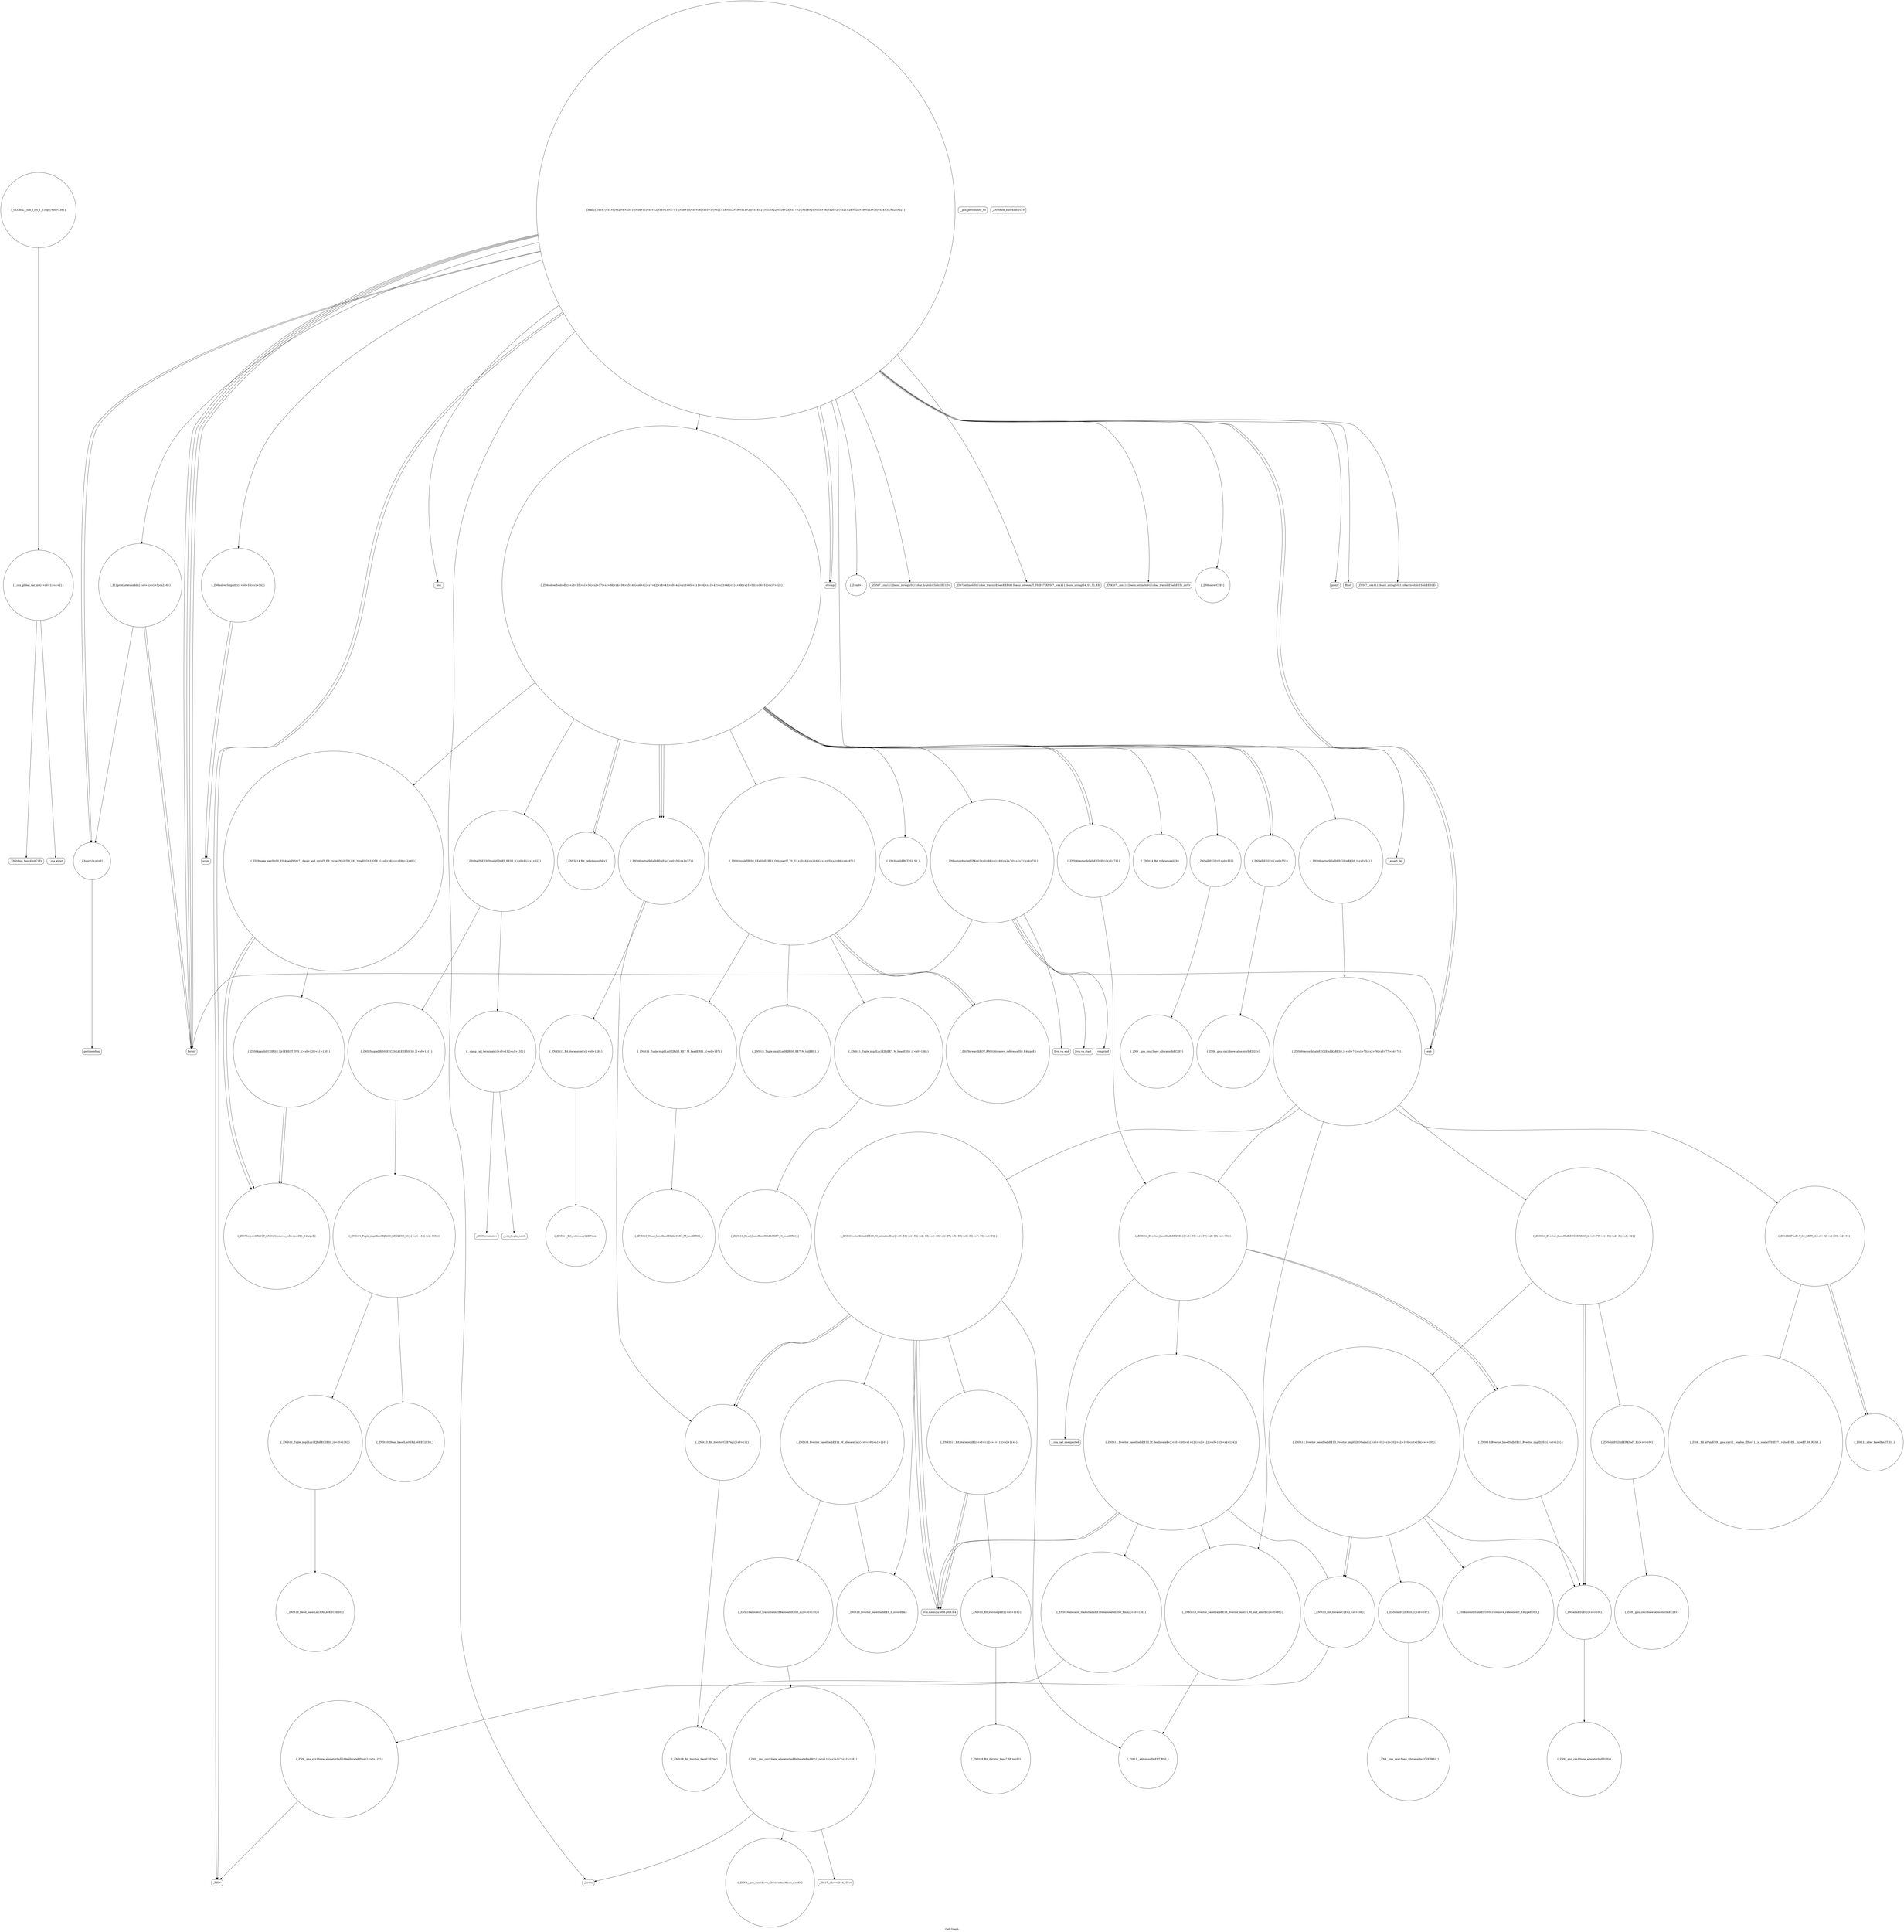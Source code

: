 digraph "Call Graph" {
	label="Call Graph";

	Node0x55de572ff0e0 [shape=record,shape=circle,label="{__cxx_global_var_init|{<s0>1|<s1>2}}"];
	Node0x55de572ff0e0:s0 -> Node0x55de572ff160[color=black];
	Node0x55de572ff0e0:s1 -> Node0x55de574dc8f0[color=black];
	Node0x55de574e0490 [shape=record,shape=circle,label="{_ZNSt11_Tuple_implILm0EJRiS0_EE7_M_tailERS1_}"];
	Node0x55de574dcaf0 [shape=record,shape=circle,label="{_Z12print_statusiiddi|{<s0>4|<s1>5|<s2>6}}"];
	Node0x55de574dcaf0:s0 -> Node0x55de574dcb70[color=black];
	Node0x55de574dcaf0:s1 -> Node0x55de574dc9f0[color=black];
	Node0x55de574dcaf0:s2 -> Node0x55de574dcb70[color=black];
	Node0x55de574ddff0 [shape=record,shape=circle,label="{_GLOBAL__sub_I_iwi_1_0.cpp|{<s0>139}}"];
	Node0x55de574ddff0:s0 -> Node0x55de572ff0e0[color=black];
	Node0x55de574dce70 [shape=record,shape=Mrecord,label="{__gxx_personality_v0}"];
	Node0x55de574dd1f0 [shape=record,shape=circle,label="{_ZN6solver5inputEv|{<s0>33|<s1>34}}"];
	Node0x55de574dd1f0:s0 -> Node0x55de574dd470[color=black];
	Node0x55de574dd1f0:s1 -> Node0x55de574dd470[color=black];
	Node0x55de574dd570 [shape=record,shape=circle,label="{_ZNSt6vectorIbSaIbEEC2EmRKS0_|{<s0>54}}"];
	Node0x55de574dd570:s0 -> Node0x55de574ddb70[color=black];
	Node0x55de574dd8f0 [shape=record,shape=circle,label="{_ZNSt14_Bit_referenceaSEb}"];
	Node0x55de574ddc70 [shape=record,shape=circle,label="{_ZNSt6vectorIbSaIbEE13_M_initializeEm|{<s0>83|<s1>84|<s2>85|<s3>86|<s4>87|<s5>88|<s6>89|<s7>90|<s8>91}}"];
	Node0x55de574ddc70:s0 -> Node0x55de574df390[color=black];
	Node0x55de574ddc70:s1 -> Node0x55de574df410[color=black];
	Node0x55de574ddc70:s2 -> Node0x55de574df490[color=black];
	Node0x55de574ddc70:s3 -> Node0x55de574df510[color=black];
	Node0x55de574ddc70:s4 -> Node0x55de574df590[color=black];
	Node0x55de574ddc70:s5 -> Node0x55de574df510[color=black];
	Node0x55de574ddc70:s6 -> Node0x55de574df590[color=black];
	Node0x55de574ddc70:s7 -> Node0x55de574df610[color=black];
	Node0x55de574ddc70:s8 -> Node0x55de574df590[color=black];
	Node0x55de574df010 [shape=record,shape=circle,label="{_ZN9__gnu_cxx13new_allocatorImEC2Ev}"];
	Node0x55de574df390 [shape=record,shape=circle,label="{_ZNSt13_Bvector_baseISaIbEE11_M_allocateEm|{<s0>109|<s1>110}}"];
	Node0x55de574df390:s0 -> Node0x55de574df410[color=black];
	Node0x55de574df390:s1 -> Node0x55de574df690[color=black];
	Node0x55de574df710 [shape=record,shape=circle,label="{_ZN9__gnu_cxx13new_allocatorImE8allocateEmPKv|{<s0>116|<s1>117|<s2>118}}"];
	Node0x55de574df710:s0 -> Node0x55de574df790[color=black];
	Node0x55de574df710:s1 -> Node0x55de574df810[color=black];
	Node0x55de574df710:s2 -> Node0x55de574dcff0[color=black];
	Node0x55de574dfa90 [shape=record,shape=circle,label="{_ZNSt13_Bvector_baseISaIbEE13_M_deallocateEv|{<s0>120|<s1>121|<s2>122|<s3>123|<s4>124}}"];
	Node0x55de574dfa90:s0 -> Node0x55de574ddd70[color=black];
	Node0x55de574dfa90:s1 -> Node0x55de574dfc10[color=black];
	Node0x55de574dfa90:s2 -> Node0x55de574df190[color=black];
	Node0x55de574dfa90:s3 -> Node0x55de574df590[color=black];
	Node0x55de574dfa90:s4 -> Node0x55de574df590[color=black];
	Node0x55de574dfe10 [shape=record,shape=circle,label="{_ZNSt14_Bit_referenceC2EPmm}"];
	Node0x55de574e0190 [shape=record,shape=circle,label="{_ZNSt11_Tuple_implILm0EJRiS0_EEC2ES0_S0_|{<s0>134|<s1>135}}"];
	Node0x55de574e0190:s0 -> Node0x55de574e0210[color=black];
	Node0x55de574e0190:s1 -> Node0x55de574e0290[color=black];
	Node0x55de572ff160 [shape=record,shape=Mrecord,label="{_ZNSt8ios_base4InitC1Ev}"];
	Node0x55de574e0510 [shape=record,shape=circle,label="{_ZNSt11_Tuple_implILm1EJRiEE7_M_headERS1_|{<s0>138}}"];
	Node0x55de574e0510:s0 -> Node0x55de574e0610[color=black];
	Node0x55de574dcb70 [shape=record,shape=Mrecord,label="{fprintf}"];
	Node0x55de574dcef0 [shape=record,shape=Mrecord,label="{atoi}"];
	Node0x55de574dd270 [shape=record,shape=circle,label="{_ZN6solver5solveEv|{<s0>35|<s1>36|<s2>37|<s3>38|<s4>39|<s5>40|<s6>41|<s7>42|<s8>43|<s9>44|<s10>45|<s11>46|<s12>47|<s13>48|<s14>49|<s15>50|<s16>51|<s17>52}}"];
	Node0x55de574dd270:s0 -> Node0x55de574dd4f0[color=black];
	Node0x55de574dd270:s1 -> Node0x55de574dd570[color=black];
	Node0x55de574dd270:s2 -> Node0x55de574dd5f0[color=black];
	Node0x55de574dd270:s3 -> Node0x55de574dd670[color=black];
	Node0x55de574dd270:s4 -> Node0x55de574dd6f0[color=black];
	Node0x55de574dd270:s5 -> Node0x55de574dd770[color=black];
	Node0x55de574dd270:s6 -> Node0x55de574dd7f0[color=black];
	Node0x55de574dd270:s7 -> Node0x55de574dd870[color=black];
	Node0x55de574dd270:s8 -> Node0x55de574dd5f0[color=black];
	Node0x55de574dd270:s9 -> Node0x55de574dda70[color=black];
	Node0x55de574dd270:s10 -> Node0x55de574dd170[color=black];
	Node0x55de574dd270:s11 -> Node0x55de574dd670[color=black];
	Node0x55de574dd270:s12 -> Node0x55de574dd8f0[color=black];
	Node0x55de574dd270:s13 -> Node0x55de574dd670[color=black];
	Node0x55de574dd270:s14 -> Node0x55de574dd6f0[color=black];
	Node0x55de574dd270:s15 -> Node0x55de574dd970[color=black];
	Node0x55de574dd270:s16 -> Node0x55de574dd9f0[color=black];
	Node0x55de574dd270:s17 -> Node0x55de574dda70[color=black];
	Node0x55de574dd5f0 [shape=record,shape=circle,label="{_ZNSaIbED2Ev|{<s0>55}}"];
	Node0x55de574dd5f0:s0 -> Node0x55de574dfd10[color=black];
	Node0x55de574dd970 [shape=record,shape=circle,label="{_ZSt3minIiERKT_S2_S2_}"];
	Node0x55de574ddcf0 [shape=record,shape=circle,label="{_ZSt4fillIPmiEvT_S1_RKT0_|{<s0>92|<s1>93|<s2>94}}"];
	Node0x55de574ddcf0:s0 -> Node0x55de574dfa10[color=black];
	Node0x55de574ddcf0:s1 -> Node0x55de574dfa10[color=black];
	Node0x55de574ddcf0:s2 -> Node0x55de574df990[color=black];
	Node0x55de574df090 [shape=record,shape=circle,label="{_ZSt4moveIRSaImEEONSt16remove_referenceIT_E4typeEOS3_}"];
	Node0x55de574df410 [shape=record,shape=circle,label="{_ZNSt13_Bvector_baseISaIbEE8_S_nwordEm}"];
	Node0x55de574df790 [shape=record,shape=circle,label="{_ZNK9__gnu_cxx13new_allocatorImE8max_sizeEv}"];
	Node0x55de574dfb10 [shape=record,shape=circle,label="{_ZNSt13_Bvector_baseISaIbEE13_Bvector_implD2Ev|{<s0>125}}"];
	Node0x55de574dfb10:s0 -> Node0x55de574def90[color=black];
	Node0x55de574dfe90 [shape=record,shape=circle,label="{_ZSt7forwardIRiEOT_RNSt16remove_referenceIS1_E4typeE}"];
	Node0x55de574e0210 [shape=record,shape=circle,label="{_ZNSt11_Tuple_implILm1EJRiEEC2ES0_|{<s0>136}}"];
	Node0x55de574e0210:s0 -> Node0x55de574e0310[color=black];
	Node0x55de574dc870 [shape=record,shape=Mrecord,label="{_ZNSt8ios_base4InitD1Ev}"];
	Node0x55de574e0590 [shape=record,shape=circle,label="{_ZNSt10_Head_baseILm0ERiLb0EE7_M_headERS1_}"];
	Node0x55de574dcbf0 [shape=record,shape=circle,label="{main|{<s0>7|<s1>8|<s2>9|<s3>10|<s4>11|<s5>12|<s6>13|<s7>14|<s8>15|<s9>16|<s10>17|<s11>18|<s12>19|<s13>20|<s14>21|<s15>22|<s16>23|<s17>24|<s18>25|<s19>26|<s20>27|<s21>28|<s22>29|<s23>30|<s24>31|<s25>32}}"];
	Node0x55de574dcbf0:s0 -> Node0x55de574dcc70[color=black];
	Node0x55de574dcbf0:s1 -> Node0x55de574dcc70[color=black];
	Node0x55de574dcbf0:s2 -> Node0x55de574dcb70[color=black];
	Node0x55de574dcbf0:s3 -> Node0x55de574dccf0[color=black];
	Node0x55de574dcbf0:s4 -> Node0x55de574dc9f0[color=black];
	Node0x55de574dcbf0:s5 -> Node0x55de574dc970[color=black];
	Node0x55de574dcbf0:s6 -> Node0x55de574dc9f0[color=black];
	Node0x55de574dcbf0:s7 -> Node0x55de574dcb70[color=black];
	Node0x55de574dcbf0:s8 -> Node0x55de574dcd70[color=black];
	Node0x55de574dcbf0:s9 -> Node0x55de574dcdf0[color=black];
	Node0x55de574dcbf0:s10 -> Node0x55de574dcf70[color=black];
	Node0x55de574dcbf0:s11 -> Node0x55de574dcef0[color=black];
	Node0x55de574dcbf0:s12 -> Node0x55de574dcb70[color=black];
	Node0x55de574dcbf0:s13 -> Node0x55de574dcaf0[color=black];
	Node0x55de574dcbf0:s14 -> Node0x55de574dcff0[color=black];
	Node0x55de574dcbf0:s15 -> Node0x55de574dd070[color=black];
	Node0x55de574dcbf0:s16 -> Node0x55de574dd170[color=black];
	Node0x55de574dcbf0:s17 -> Node0x55de574dd0f0[color=black];
	Node0x55de574dcbf0:s18 -> Node0x55de574dd1f0[color=black];
	Node0x55de574dcbf0:s19 -> Node0x55de574dd270[color=black];
	Node0x55de574dcbf0:s20 -> Node0x55de574dd2f0[color=black];
	Node0x55de574dcbf0:s21 -> Node0x55de574dd370[color=black];
	Node0x55de574dcbf0:s22 -> Node0x55de574dd0f0[color=black];
	Node0x55de574dcbf0:s23 -> Node0x55de574dcb70[color=black];
	Node0x55de574dcbf0:s24 -> Node0x55de574dccf0[color=black];
	Node0x55de574dcbf0:s25 -> Node0x55de574dd3f0[color=black];
	Node0x55de574dcf70 [shape=record,shape=Mrecord,label="{_ZNKSt7__cxx1112basic_stringIcSt11char_traitsIcESaIcEE5c_strEv}"];
	Node0x55de574dd2f0 [shape=record,shape=Mrecord,label="{printf}"];
	Node0x55de574dd670 [shape=record,shape=circle,label="{_ZNSt6vectorIbSaIbEEixEm|{<s0>56|<s1>57}}"];
	Node0x55de574dd670:s0 -> Node0x55de574df510[color=black];
	Node0x55de574dd670:s1 -> Node0x55de574dfd90[color=black];
	Node0x55de574dd9f0 [shape=record,shape=circle,label="{_ZN6solver6printfEPKcz|{<s0>68|<s1>69|<s2>70|<s3>71|<s4>72}}"];
	Node0x55de574dd9f0:s0 -> Node0x55de574e0690[color=black];
	Node0x55de574dd9f0:s1 -> Node0x55de574e0710[color=black];
	Node0x55de574dd9f0:s2 -> Node0x55de574ddf70[color=black];
	Node0x55de574dd9f0:s3 -> Node0x55de574dcb70[color=black];
	Node0x55de574dd9f0:s4 -> Node0x55de574dccf0[color=black];
	Node0x55de574ddd70 [shape=record,shape=circle,label="{_ZNKSt13_Bvector_baseISaIbEE13_Bvector_impl11_M_end_addrEv|{<s0>95}}"];
	Node0x55de574ddd70:s0 -> Node0x55de574df490[color=black];
	Node0x55de574df110 [shape=record,shape=circle,label="{_ZNSaImEC2ERKS_|{<s0>107}}"];
	Node0x55de574df110:s0 -> Node0x55de574df210[color=black];
	Node0x55de574df490 [shape=record,shape=circle,label="{_ZSt11__addressofImEPT_RS0_}"];
	Node0x55de574df810 [shape=record,shape=Mrecord,label="{_ZSt17__throw_bad_allocv}"];
	Node0x55de574dfb90 [shape=record,shape=Mrecord,label="{__cxa_call_unexpected}"];
	Node0x55de574dff10 [shape=record,shape=circle,label="{_ZNSt4pairIiiEC2IRiS2_Lb1EEEOT_OT0_|{<s0>129|<s1>130}}"];
	Node0x55de574dff10:s0 -> Node0x55de574dfe90[color=black];
	Node0x55de574dff10:s1 -> Node0x55de574dfe90[color=black];
	Node0x55de574e0290 [shape=record,shape=circle,label="{_ZNSt10_Head_baseILm0ERiLb0EEC2ES0_}"];
	Node0x55de574dc8f0 [shape=record,shape=Mrecord,label="{__cxa_atexit}"];
	Node0x55de574e0610 [shape=record,shape=circle,label="{_ZNSt10_Head_baseILm1ERiLb0EE7_M_headERS1_}"];
	Node0x55de574dcc70 [shape=record,shape=Mrecord,label="{strcmp}"];
	Node0x55de574dcff0 [shape=record,shape=Mrecord,label="{_Znwm}"];
	Node0x55de574dd370 [shape=record,shape=Mrecord,label="{fflush}"];
	Node0x55de574dd6f0 [shape=record,shape=circle,label="{_ZNKSt14_Bit_referencecvbEv}"];
	Node0x55de574dda70 [shape=record,shape=circle,label="{_ZNSt6vectorIbSaIbEED2Ev|{<s0>73}}"];
	Node0x55de574dda70:s0 -> Node0x55de574dddf0[color=black];
	Node0x55de574dddf0 [shape=record,shape=circle,label="{_ZNSt13_Bvector_baseISaIbEED2Ev|{<s0>96|<s1>97|<s2>98|<s3>99}}"];
	Node0x55de574dddf0:s0 -> Node0x55de574dfa90[color=black];
	Node0x55de574dddf0:s1 -> Node0x55de574dfb10[color=black];
	Node0x55de574dddf0:s2 -> Node0x55de574dfb10[color=black];
	Node0x55de574dddf0:s3 -> Node0x55de574dfb90[color=black];
	Node0x55de574df190 [shape=record,shape=circle,label="{_ZNSt13_Bit_iteratorC2Ev|{<s0>108}}"];
	Node0x55de574df190:s0 -> Node0x55de574df290[color=black];
	Node0x55de574df510 [shape=record,shape=circle,label="{_ZNSt13_Bit_iteratorC2EPmj|{<s0>111}}"];
	Node0x55de574df510:s0 -> Node0x55de574df290[color=black];
	Node0x55de574df890 [shape=record,shape=circle,label="{_ZNSt13_Bit_iteratorpLEl|{<s0>119}}"];
	Node0x55de574df890:s0 -> Node0x55de574df910[color=black];
	Node0x55de574dfc10 [shape=record,shape=circle,label="{_ZNSt16allocator_traitsISaImEE10deallocateERS0_Pmm|{<s0>126}}"];
	Node0x55de574dfc10:s0 -> Node0x55de574dfc90[color=black];
	Node0x55de574dff90 [shape=record,shape=circle,label="{_ZNSt5tupleIJRiS0_EEC2IvLb1EEES0_S0_|{<s0>131}}"];
	Node0x55de574dff90:s0 -> Node0x55de574e0190[color=black];
	Node0x55de574e0310 [shape=record,shape=circle,label="{_ZNSt10_Head_baseILm1ERiLb0EEC2ES0_}"];
	Node0x55de574dc970 [shape=record,shape=circle,label="{_Z4initv}"];
	Node0x55de574e0690 [shape=record,shape=Mrecord,label="{llvm.va_start}"];
	Node0x55de574dccf0 [shape=record,shape=Mrecord,label="{exit}"];
	Node0x55de574dd070 [shape=record,shape=circle,label="{_ZN6solverC2Ev}"];
	Node0x55de574dd3f0 [shape=record,shape=Mrecord,label="{_ZNSt7__cxx1112basic_stringIcSt11char_traitsIcESaIcEED1Ev}"];
	Node0x55de574dd770 [shape=record,shape=circle,label="{_ZSt9make_pairIRiS0_ESt4pairINSt17__decay_and_stripIT_E6__typeENS2_IT0_E6__typeEEOS3_OS6_|{<s0>58|<s1>59|<s2>60}}"];
	Node0x55de574dd770:s0 -> Node0x55de574dfe90[color=black];
	Node0x55de574dd770:s1 -> Node0x55de574dfe90[color=black];
	Node0x55de574dd770:s2 -> Node0x55de574dff10[color=black];
	Node0x55de574ddaf0 [shape=record,shape=circle,label="{_ZN9__gnu_cxx13new_allocatorIbEC2Ev}"];
	Node0x55de574dde70 [shape=record,shape=circle,label="{_ZNSaImEC2IbEERKSaIT_E|{<s0>100}}"];
	Node0x55de574dde70:s0 -> Node0x55de574df010[color=black];
	Node0x55de574df210 [shape=record,shape=circle,label="{_ZN9__gnu_cxx13new_allocatorImEC2ERKS1_}"];
	Node0x55de574df590 [shape=record,shape=Mrecord,label="{llvm.memcpy.p0i8.p0i8.i64}"];
	Node0x55de574df910 [shape=record,shape=circle,label="{_ZNSt18_Bit_iterator_base7_M_incrEl}"];
	Node0x55de574dfc90 [shape=record,shape=circle,label="{_ZN9__gnu_cxx13new_allocatorImE10deallocateEPmm|{<s0>127}}"];
	Node0x55de574dfc90:s0 -> Node0x55de574dd0f0[color=black];
	Node0x55de574e0010 [shape=record,shape=circle,label="{__clang_call_terminate|{<s0>132|<s1>133}}"];
	Node0x55de574e0010:s0 -> Node0x55de574e0090[color=black];
	Node0x55de574e0010:s1 -> Node0x55de574e0110[color=black];
	Node0x55de574e0390 [shape=record,shape=circle,label="{_ZSt7forwardIiEOT_RNSt16remove_referenceIS0_E4typeE}"];
	Node0x55de574dc9f0 [shape=record,shape=circle,label="{_Z3secv|{<s0>3}}"];
	Node0x55de574dc9f0:s0 -> Node0x55de574dca70[color=black];
	Node0x55de574e0710 [shape=record,shape=Mrecord,label="{vsnprintf}"];
	Node0x55de574dcd70 [shape=record,shape=Mrecord,label="{_ZNSt7__cxx1112basic_stringIcSt11char_traitsIcESaIcEEC1Ev}"];
	Node0x55de574dd0f0 [shape=record,shape=Mrecord,label="{_ZdlPv}"];
	Node0x55de574dd470 [shape=record,shape=Mrecord,label="{scanf}"];
	Node0x55de574dd7f0 [shape=record,shape=circle,label="{_ZSt3tieIJiiEESt5tupleIJDpRT_EES3_|{<s0>61|<s1>62}}"];
	Node0x55de574dd7f0:s0 -> Node0x55de574dff90[color=black];
	Node0x55de574dd7f0:s1 -> Node0x55de574e0010[color=black];
	Node0x55de574ddb70 [shape=record,shape=circle,label="{_ZNSt6vectorIbSaIbEEC2EmRKbRKS0_|{<s0>74|<s1>75|<s2>76|<s3>77|<s4>78}}"];
	Node0x55de574ddb70:s0 -> Node0x55de574ddbf0[color=black];
	Node0x55de574ddb70:s1 -> Node0x55de574ddc70[color=black];
	Node0x55de574ddb70:s2 -> Node0x55de574ddd70[color=black];
	Node0x55de574ddb70:s3 -> Node0x55de574ddcf0[color=black];
	Node0x55de574ddb70:s4 -> Node0x55de574dddf0[color=black];
	Node0x55de574ddef0 [shape=record,shape=circle,label="{_ZNSt13_Bvector_baseISaIbEE13_Bvector_implC2EOSaImE|{<s0>101|<s1>102|<s2>103|<s3>104|<s4>105}}"];
	Node0x55de574ddef0:s0 -> Node0x55de574df090[color=black];
	Node0x55de574ddef0:s1 -> Node0x55de574df110[color=black];
	Node0x55de574ddef0:s2 -> Node0x55de574df190[color=black];
	Node0x55de574ddef0:s3 -> Node0x55de574df190[color=black];
	Node0x55de574ddef0:s4 -> Node0x55de574def90[color=black];
	Node0x55de574df290 [shape=record,shape=circle,label="{_ZNSt18_Bit_iterator_baseC2EPmj}"];
	Node0x55de574df610 [shape=record,shape=circle,label="{_ZNKSt13_Bit_iteratorplEl|{<s0>112|<s1>113|<s2>114}}"];
	Node0x55de574df610:s0 -> Node0x55de574df590[color=black];
	Node0x55de574df610:s1 -> Node0x55de574df890[color=black];
	Node0x55de574df610:s2 -> Node0x55de574df590[color=black];
	Node0x55de574df990 [shape=record,shape=circle,label="{_ZSt8__fill_aIPmiEN9__gnu_cxx11__enable_ifIXsr11__is_scalarIT0_EE7__valueEvE6__typeET_S6_RKS3_}"];
	Node0x55de574dfd10 [shape=record,shape=circle,label="{_ZN9__gnu_cxx13new_allocatorIbED2Ev}"];
	Node0x55de574e0090 [shape=record,shape=Mrecord,label="{__cxa_begin_catch}"];
	Node0x55de574e0410 [shape=record,shape=circle,label="{_ZNSt11_Tuple_implILm0EJRiS0_EE7_M_headERS1_|{<s0>137}}"];
	Node0x55de574e0410:s0 -> Node0x55de574e0590[color=black];
	Node0x55de574dca70 [shape=record,shape=Mrecord,label="{gettimeofday}"];
	Node0x55de574ddf70 [shape=record,shape=Mrecord,label="{llvm.va_end}"];
	Node0x55de574dcdf0 [shape=record,shape=Mrecord,label="{_ZSt7getlineIcSt11char_traitsIcESaIcEERSt13basic_istreamIT_T0_ES7_RNSt7__cxx1112basic_stringIS4_S5_T1_EE}"];
	Node0x55de574dd170 [shape=record,shape=Mrecord,label="{__assert_fail}"];
	Node0x55de574dd4f0 [shape=record,shape=circle,label="{_ZNSaIbEC2Ev|{<s0>53}}"];
	Node0x55de574dd4f0:s0 -> Node0x55de574ddaf0[color=black];
	Node0x55de574dd870 [shape=record,shape=circle,label="{_ZNSt5tupleIJRiS0_EEaSIiiEERS1_OSt4pairIT_T0_E|{<s0>63|<s1>64|<s2>65|<s3>66|<s4>67}}"];
	Node0x55de574dd870:s0 -> Node0x55de574e0390[color=black];
	Node0x55de574dd870:s1 -> Node0x55de574e0410[color=black];
	Node0x55de574dd870:s2 -> Node0x55de574e0390[color=black];
	Node0x55de574dd870:s3 -> Node0x55de574e0490[color=black];
	Node0x55de574dd870:s4 -> Node0x55de574e0510[color=black];
	Node0x55de574ddbf0 [shape=record,shape=circle,label="{_ZNSt13_Bvector_baseISaIbEEC2ERKS0_|{<s0>79|<s1>80|<s2>81|<s3>82}}"];
	Node0x55de574ddbf0:s0 -> Node0x55de574dde70[color=black];
	Node0x55de574ddbf0:s1 -> Node0x55de574ddef0[color=black];
	Node0x55de574ddbf0:s2 -> Node0x55de574def90[color=black];
	Node0x55de574ddbf0:s3 -> Node0x55de574def90[color=black];
	Node0x55de574def90 [shape=record,shape=circle,label="{_ZNSaImED2Ev|{<s0>106}}"];
	Node0x55de574def90:s0 -> Node0x55de574df310[color=black];
	Node0x55de574df310 [shape=record,shape=circle,label="{_ZN9__gnu_cxx13new_allocatorImED2Ev}"];
	Node0x55de574df690 [shape=record,shape=circle,label="{_ZNSt16allocator_traitsISaImEE8allocateERS0_m|{<s0>115}}"];
	Node0x55de574df690:s0 -> Node0x55de574df710[color=black];
	Node0x55de574dfa10 [shape=record,shape=circle,label="{_ZSt12__niter_baseIPmET_S1_}"];
	Node0x55de574dfd90 [shape=record,shape=circle,label="{_ZNKSt13_Bit_iteratordeEv|{<s0>128}}"];
	Node0x55de574dfd90:s0 -> Node0x55de574dfe10[color=black];
	Node0x55de574e0110 [shape=record,shape=Mrecord,label="{_ZSt9terminatev}"];
}
